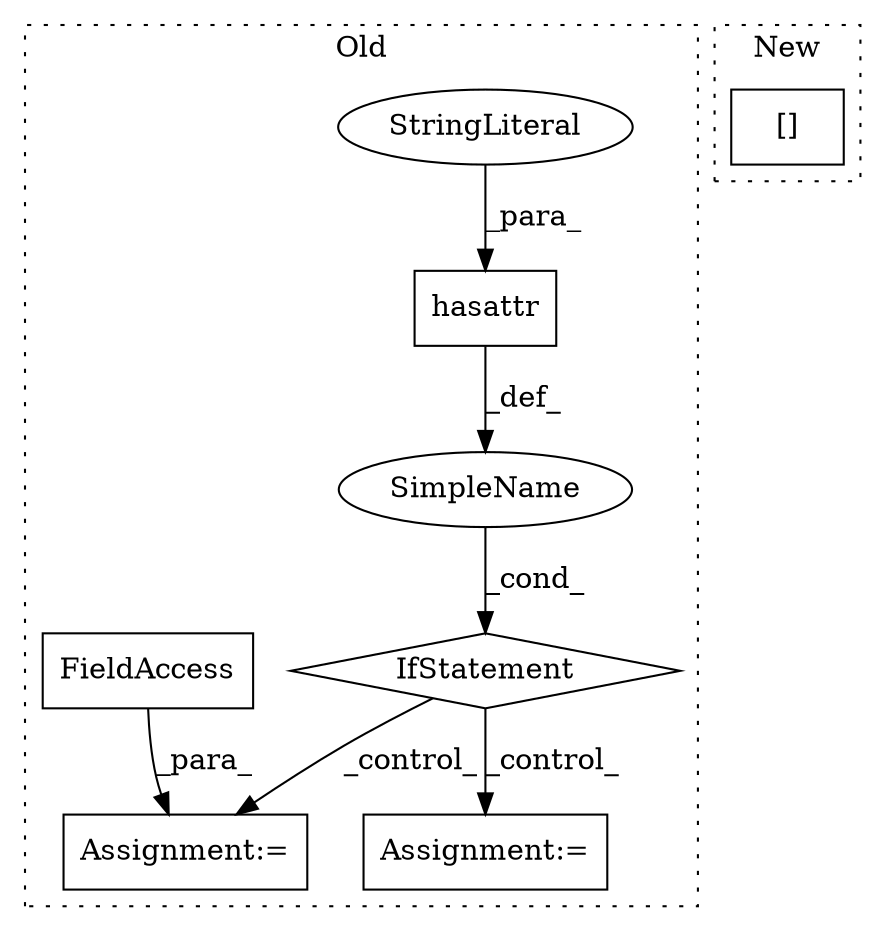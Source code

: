 digraph G {
subgraph cluster0 {
1 [label="hasattr" a="32" s="1641,1665" l="8,1" shape="box"];
3 [label="StringLiteral" a="45" s="1654" l="11" shape="ellipse"];
4 [label="IfStatement" a="25" s="1636,1688" l="4,2" shape="diamond"];
5 [label="Assignment:=" a="7" s="2404" l="1" shape="box"];
6 [label="SimpleName" a="42" s="" l="" shape="ellipse"];
7 [label="Assignment:=" a="7" s="2327" l="1" shape="box"];
8 [label="FieldAccess" a="22" s="2405" l="15" shape="box"];
label = "Old";
style="dotted";
}
subgraph cluster1 {
2 [label="[]" a="2" s="1566,1576" l="2,1" shape="box"];
label = "New";
style="dotted";
}
1 -> 6 [label="_def_"];
3 -> 1 [label="_para_"];
4 -> 5 [label="_control_"];
4 -> 7 [label="_control_"];
6 -> 4 [label="_cond_"];
8 -> 5 [label="_para_"];
}